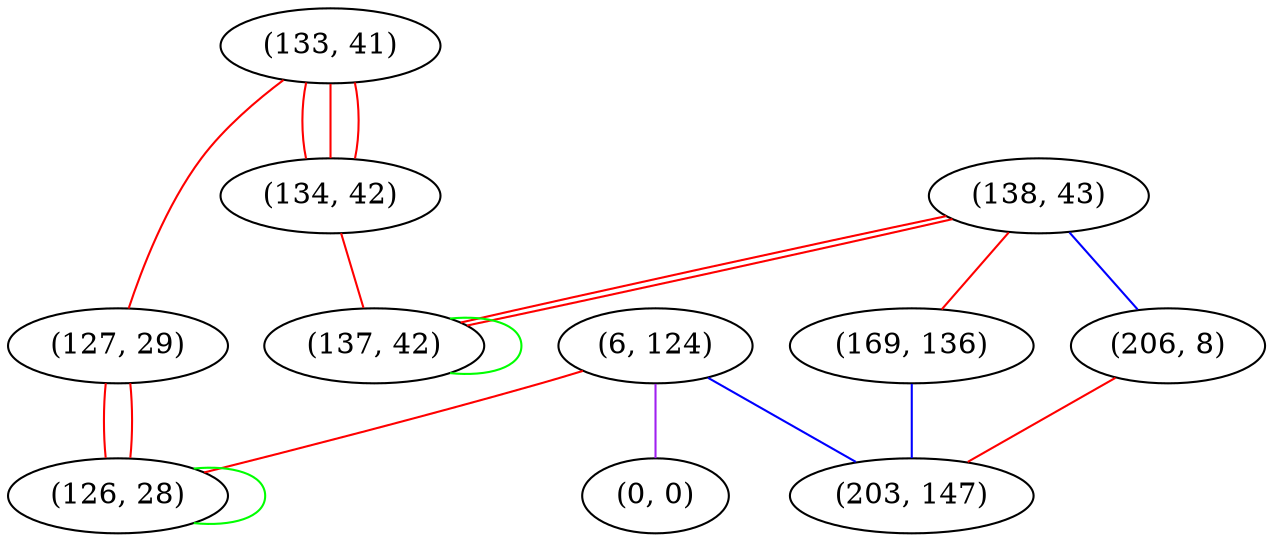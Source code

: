 graph "" {
"(133, 41)";
"(127, 29)";
"(138, 43)";
"(6, 124)";
"(169, 136)";
"(134, 42)";
"(206, 8)";
"(137, 42)";
"(126, 28)";
"(0, 0)";
"(203, 147)";
"(133, 41)" -- "(134, 42)"  [color=red, key=0, weight=1];
"(133, 41)" -- "(134, 42)"  [color=red, key=1, weight=1];
"(133, 41)" -- "(134, 42)"  [color=red, key=2, weight=1];
"(133, 41)" -- "(127, 29)"  [color=red, key=0, weight=1];
"(127, 29)" -- "(126, 28)"  [color=red, key=0, weight=1];
"(127, 29)" -- "(126, 28)"  [color=red, key=1, weight=1];
"(138, 43)" -- "(137, 42)"  [color=red, key=0, weight=1];
"(138, 43)" -- "(137, 42)"  [color=red, key=1, weight=1];
"(138, 43)" -- "(169, 136)"  [color=red, key=0, weight=1];
"(138, 43)" -- "(206, 8)"  [color=blue, key=0, weight=3];
"(6, 124)" -- "(126, 28)"  [color=red, key=0, weight=1];
"(6, 124)" -- "(0, 0)"  [color=purple, key=0, weight=4];
"(6, 124)" -- "(203, 147)"  [color=blue, key=0, weight=3];
"(169, 136)" -- "(203, 147)"  [color=blue, key=0, weight=3];
"(134, 42)" -- "(137, 42)"  [color=red, key=0, weight=1];
"(206, 8)" -- "(203, 147)"  [color=red, key=0, weight=1];
"(137, 42)" -- "(137, 42)"  [color=green, key=0, weight=2];
"(126, 28)" -- "(126, 28)"  [color=green, key=0, weight=2];
}
